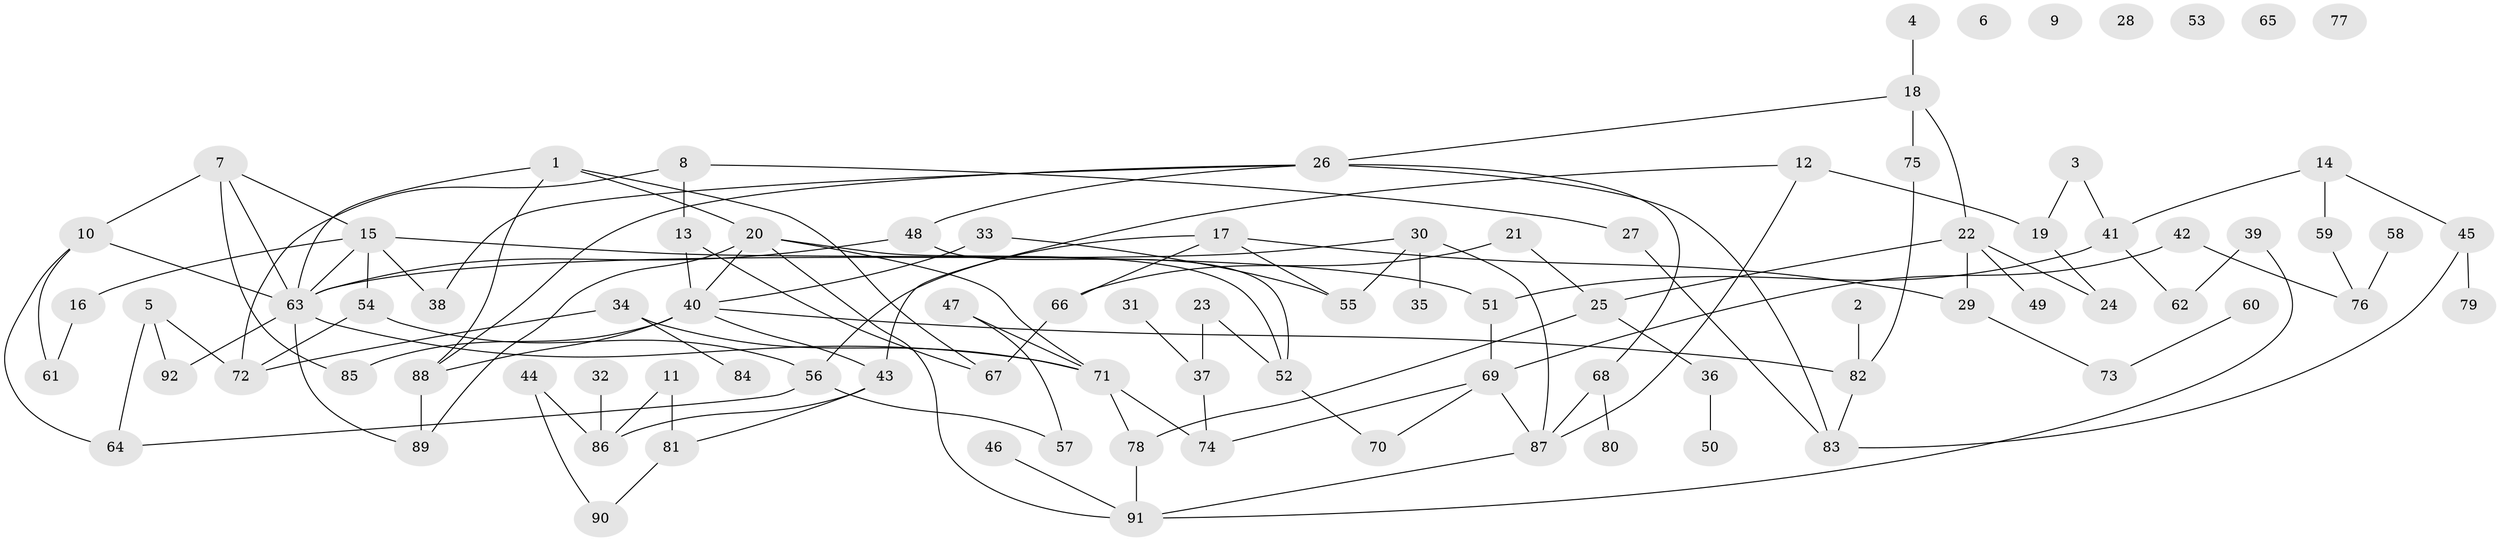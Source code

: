 // coarse degree distribution, {7: 0.06557377049180328, 3: 0.18032786885245902, 1: 0.16393442622950818, 0: 0.09836065573770492, 5: 0.09836065573770492, 4: 0.16393442622950818, 2: 0.16393442622950818, 6: 0.04918032786885246, 9: 0.01639344262295082}
// Generated by graph-tools (version 1.1) at 2025/23/03/03/25 07:23:26]
// undirected, 92 vertices, 127 edges
graph export_dot {
graph [start="1"]
  node [color=gray90,style=filled];
  1;
  2;
  3;
  4;
  5;
  6;
  7;
  8;
  9;
  10;
  11;
  12;
  13;
  14;
  15;
  16;
  17;
  18;
  19;
  20;
  21;
  22;
  23;
  24;
  25;
  26;
  27;
  28;
  29;
  30;
  31;
  32;
  33;
  34;
  35;
  36;
  37;
  38;
  39;
  40;
  41;
  42;
  43;
  44;
  45;
  46;
  47;
  48;
  49;
  50;
  51;
  52;
  53;
  54;
  55;
  56;
  57;
  58;
  59;
  60;
  61;
  62;
  63;
  64;
  65;
  66;
  67;
  68;
  69;
  70;
  71;
  72;
  73;
  74;
  75;
  76;
  77;
  78;
  79;
  80;
  81;
  82;
  83;
  84;
  85;
  86;
  87;
  88;
  89;
  90;
  91;
  92;
  1 -- 20;
  1 -- 63;
  1 -- 67;
  1 -- 88;
  2 -- 82;
  3 -- 19;
  3 -- 41;
  4 -- 18;
  5 -- 64;
  5 -- 72;
  5 -- 92;
  7 -- 10;
  7 -- 15;
  7 -- 63;
  7 -- 85;
  8 -- 13;
  8 -- 27;
  8 -- 72;
  10 -- 61;
  10 -- 63;
  10 -- 64;
  11 -- 81;
  11 -- 86;
  12 -- 19;
  12 -- 43;
  12 -- 87;
  13 -- 40;
  13 -- 67;
  14 -- 41;
  14 -- 45;
  14 -- 59;
  15 -- 16;
  15 -- 38;
  15 -- 51;
  15 -- 54;
  15 -- 63;
  16 -- 61;
  17 -- 29;
  17 -- 55;
  17 -- 56;
  17 -- 66;
  18 -- 22;
  18 -- 26;
  18 -- 75;
  19 -- 24;
  20 -- 40;
  20 -- 52;
  20 -- 71;
  20 -- 89;
  20 -- 91;
  21 -- 25;
  21 -- 66;
  22 -- 24;
  22 -- 25;
  22 -- 29;
  22 -- 49;
  23 -- 37;
  23 -- 52;
  25 -- 36;
  25 -- 78;
  26 -- 38;
  26 -- 48;
  26 -- 68;
  26 -- 83;
  26 -- 88;
  27 -- 83;
  29 -- 73;
  30 -- 35;
  30 -- 55;
  30 -- 63;
  30 -- 87;
  31 -- 37;
  32 -- 86;
  33 -- 40;
  33 -- 55;
  34 -- 71;
  34 -- 72;
  34 -- 84;
  36 -- 50;
  37 -- 74;
  39 -- 62;
  39 -- 91;
  40 -- 43;
  40 -- 82;
  40 -- 85;
  40 -- 88;
  41 -- 51;
  41 -- 62;
  42 -- 69;
  42 -- 76;
  43 -- 81;
  43 -- 86;
  44 -- 86;
  44 -- 90;
  45 -- 79;
  45 -- 83;
  46 -- 91;
  47 -- 57;
  47 -- 71;
  48 -- 52;
  48 -- 63;
  51 -- 69;
  52 -- 70;
  54 -- 56;
  54 -- 72;
  56 -- 57;
  56 -- 64;
  58 -- 76;
  59 -- 76;
  60 -- 73;
  63 -- 71;
  63 -- 89;
  63 -- 92;
  66 -- 67;
  68 -- 80;
  68 -- 87;
  69 -- 70;
  69 -- 74;
  69 -- 87;
  71 -- 74;
  71 -- 78;
  75 -- 82;
  78 -- 91;
  81 -- 90;
  82 -- 83;
  87 -- 91;
  88 -- 89;
}
